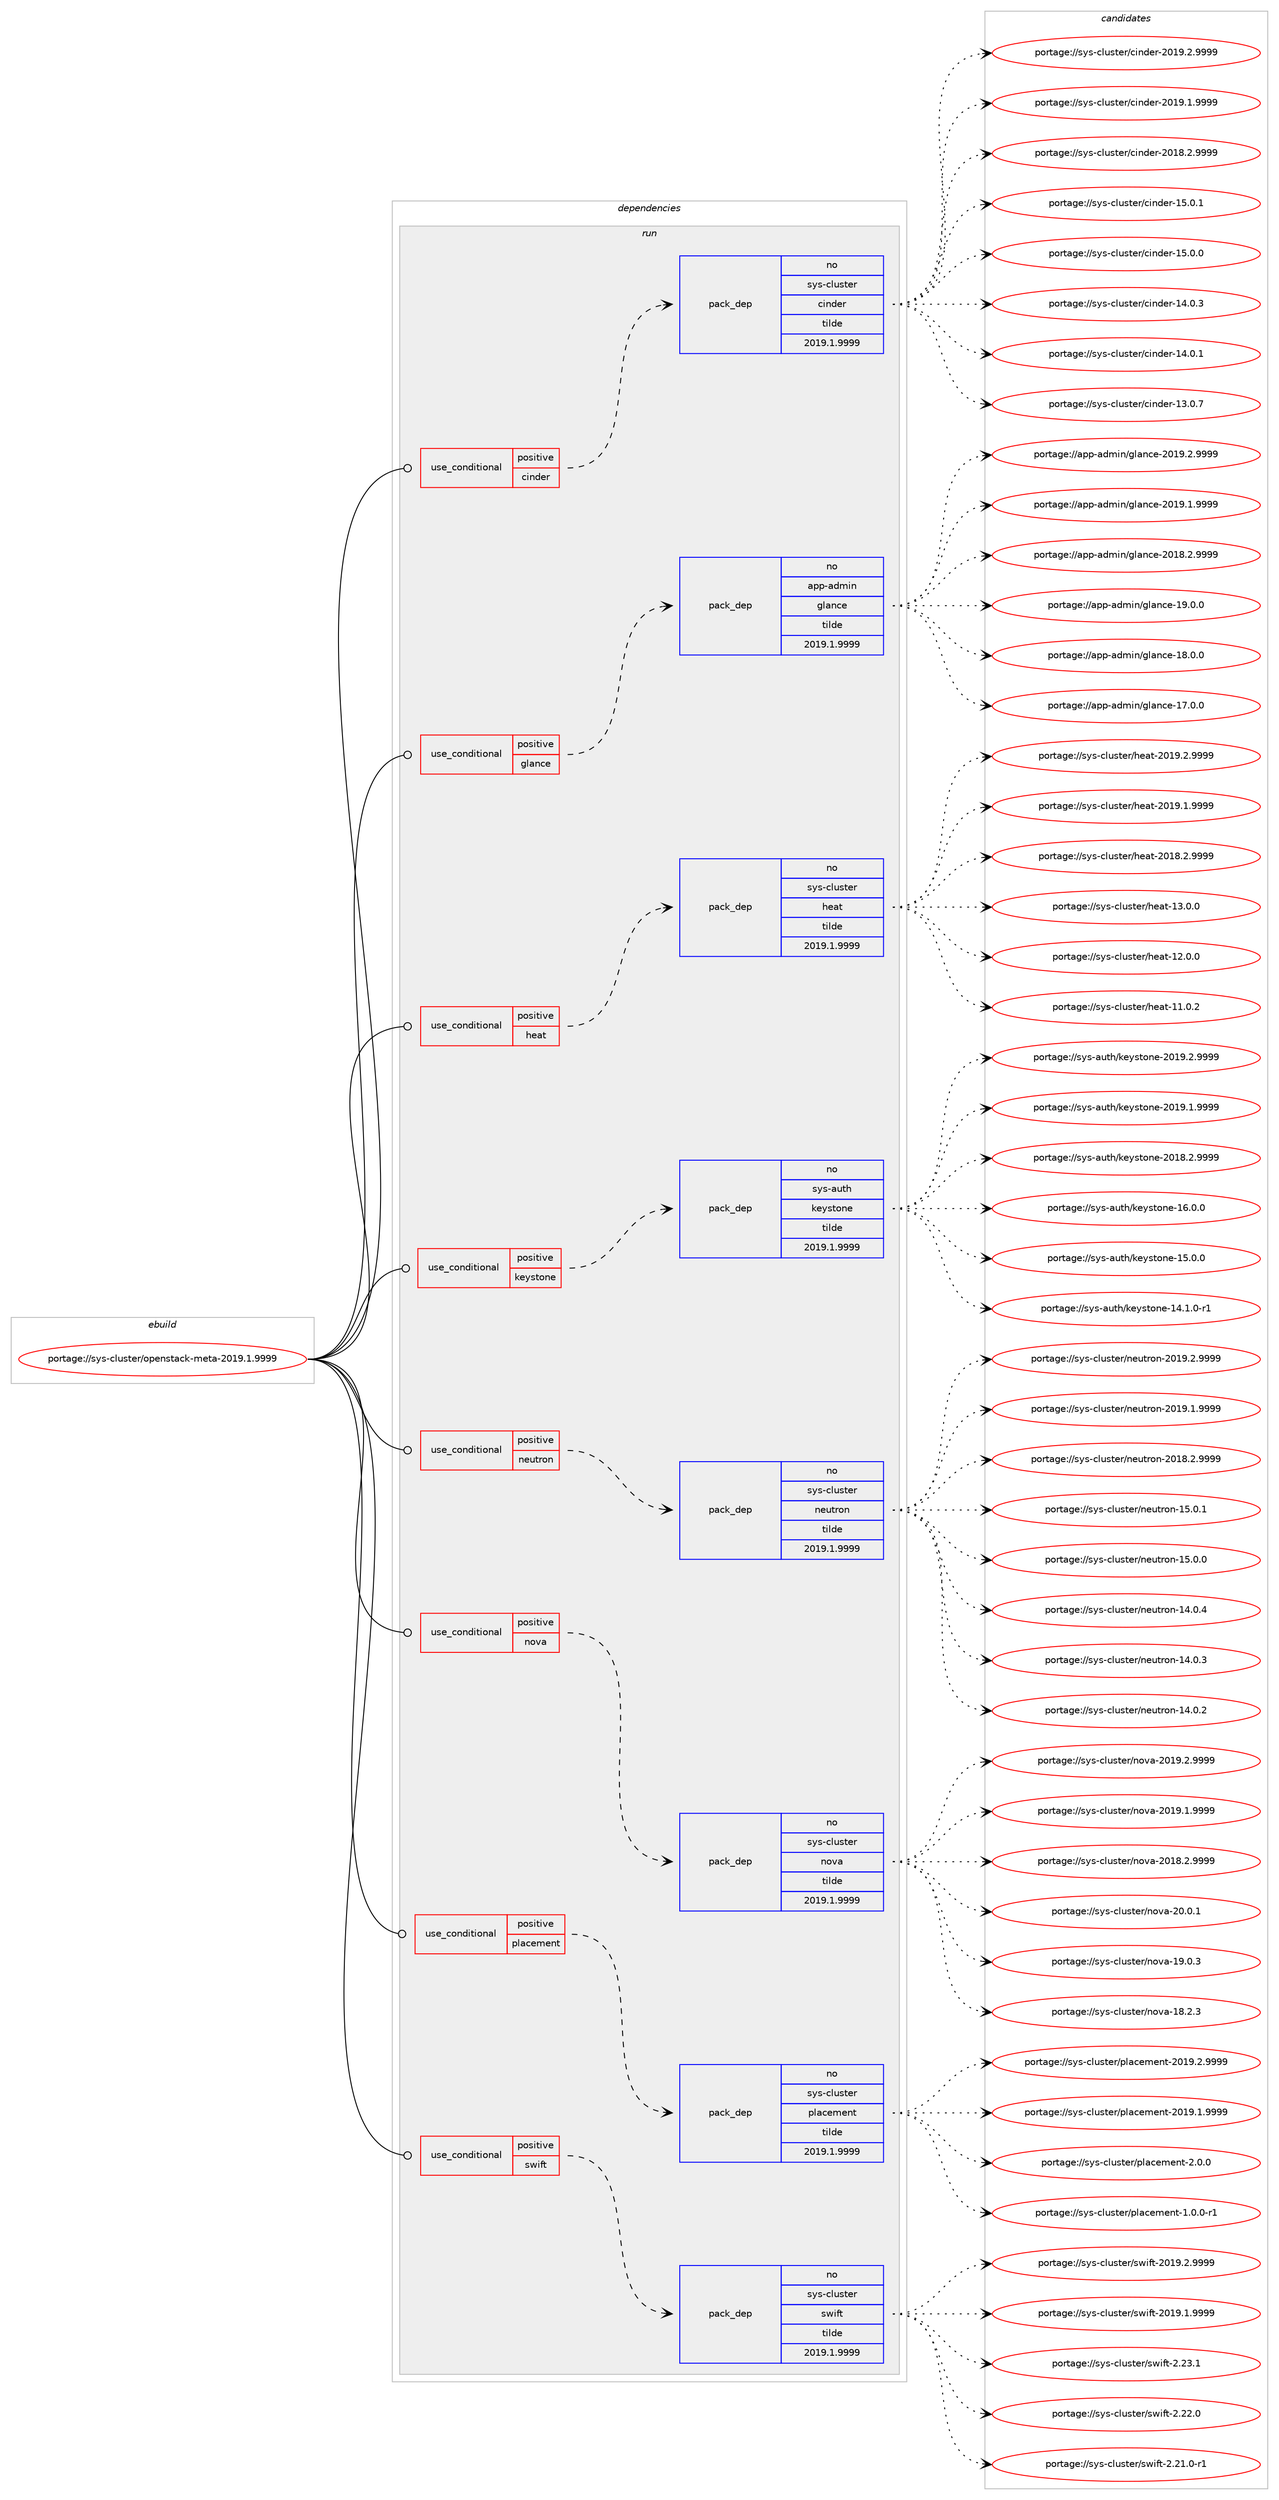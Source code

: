 digraph prolog {

# *************
# Graph options
# *************

newrank=true;
concentrate=true;
compound=true;
graph [rankdir=LR,fontname=Helvetica,fontsize=10,ranksep=1.5];#, ranksep=2.5, nodesep=0.2];
edge  [arrowhead=vee];
node  [fontname=Helvetica,fontsize=10];

# **********
# The ebuild
# **********

subgraph cluster_leftcol {
color=gray;
label=<<i>ebuild</i>>;
id [label="portage://sys-cluster/openstack-meta-2019.1.9999", color=red, width=4, href="../sys-cluster/openstack-meta-2019.1.9999.svg"];
}

# ****************
# The dependencies
# ****************

subgraph cluster_midcol {
color=gray;
label=<<i>dependencies</i>>;
subgraph cluster_compile {
fillcolor="#eeeeee";
style=filled;
label=<<i>compile</i>>;
}
subgraph cluster_compileandrun {
fillcolor="#eeeeee";
style=filled;
label=<<i>compile and run</i>>;
}
subgraph cluster_run {
fillcolor="#eeeeee";
style=filled;
label=<<i>run</i>>;
subgraph cond11110 {
dependency56662 [label=<<TABLE BORDER="0" CELLBORDER="1" CELLSPACING="0" CELLPADDING="4"><TR><TD ROWSPAN="3" CELLPADDING="10">use_conditional</TD></TR><TR><TD>positive</TD></TR><TR><TD>cinder</TD></TR></TABLE>>, shape=none, color=red];
subgraph pack44231 {
dependency56663 [label=<<TABLE BORDER="0" CELLBORDER="1" CELLSPACING="0" CELLPADDING="4" WIDTH="220"><TR><TD ROWSPAN="6" CELLPADDING="30">pack_dep</TD></TR><TR><TD WIDTH="110">no</TD></TR><TR><TD>sys-cluster</TD></TR><TR><TD>cinder</TD></TR><TR><TD>tilde</TD></TR><TR><TD>2019.1.9999</TD></TR></TABLE>>, shape=none, color=blue];
}
dependency56662:e -> dependency56663:w [weight=20,style="dashed",arrowhead="vee"];
}
id:e -> dependency56662:w [weight=20,style="solid",arrowhead="odot"];
subgraph cond11111 {
dependency56664 [label=<<TABLE BORDER="0" CELLBORDER="1" CELLSPACING="0" CELLPADDING="4"><TR><TD ROWSPAN="3" CELLPADDING="10">use_conditional</TD></TR><TR><TD>positive</TD></TR><TR><TD>glance</TD></TR></TABLE>>, shape=none, color=red];
subgraph pack44232 {
dependency56665 [label=<<TABLE BORDER="0" CELLBORDER="1" CELLSPACING="0" CELLPADDING="4" WIDTH="220"><TR><TD ROWSPAN="6" CELLPADDING="30">pack_dep</TD></TR><TR><TD WIDTH="110">no</TD></TR><TR><TD>app-admin</TD></TR><TR><TD>glance</TD></TR><TR><TD>tilde</TD></TR><TR><TD>2019.1.9999</TD></TR></TABLE>>, shape=none, color=blue];
}
dependency56664:e -> dependency56665:w [weight=20,style="dashed",arrowhead="vee"];
}
id:e -> dependency56664:w [weight=20,style="solid",arrowhead="odot"];
subgraph cond11112 {
dependency56666 [label=<<TABLE BORDER="0" CELLBORDER="1" CELLSPACING="0" CELLPADDING="4"><TR><TD ROWSPAN="3" CELLPADDING="10">use_conditional</TD></TR><TR><TD>positive</TD></TR><TR><TD>heat</TD></TR></TABLE>>, shape=none, color=red];
subgraph pack44233 {
dependency56667 [label=<<TABLE BORDER="0" CELLBORDER="1" CELLSPACING="0" CELLPADDING="4" WIDTH="220"><TR><TD ROWSPAN="6" CELLPADDING="30">pack_dep</TD></TR><TR><TD WIDTH="110">no</TD></TR><TR><TD>sys-cluster</TD></TR><TR><TD>heat</TD></TR><TR><TD>tilde</TD></TR><TR><TD>2019.1.9999</TD></TR></TABLE>>, shape=none, color=blue];
}
dependency56666:e -> dependency56667:w [weight=20,style="dashed",arrowhead="vee"];
}
id:e -> dependency56666:w [weight=20,style="solid",arrowhead="odot"];
subgraph cond11113 {
dependency56668 [label=<<TABLE BORDER="0" CELLBORDER="1" CELLSPACING="0" CELLPADDING="4"><TR><TD ROWSPAN="3" CELLPADDING="10">use_conditional</TD></TR><TR><TD>positive</TD></TR><TR><TD>keystone</TD></TR></TABLE>>, shape=none, color=red];
subgraph pack44234 {
dependency56669 [label=<<TABLE BORDER="0" CELLBORDER="1" CELLSPACING="0" CELLPADDING="4" WIDTH="220"><TR><TD ROWSPAN="6" CELLPADDING="30">pack_dep</TD></TR><TR><TD WIDTH="110">no</TD></TR><TR><TD>sys-auth</TD></TR><TR><TD>keystone</TD></TR><TR><TD>tilde</TD></TR><TR><TD>2019.1.9999</TD></TR></TABLE>>, shape=none, color=blue];
}
dependency56668:e -> dependency56669:w [weight=20,style="dashed",arrowhead="vee"];
}
id:e -> dependency56668:w [weight=20,style="solid",arrowhead="odot"];
subgraph cond11114 {
dependency56670 [label=<<TABLE BORDER="0" CELLBORDER="1" CELLSPACING="0" CELLPADDING="4"><TR><TD ROWSPAN="3" CELLPADDING="10">use_conditional</TD></TR><TR><TD>positive</TD></TR><TR><TD>neutron</TD></TR></TABLE>>, shape=none, color=red];
subgraph pack44235 {
dependency56671 [label=<<TABLE BORDER="0" CELLBORDER="1" CELLSPACING="0" CELLPADDING="4" WIDTH="220"><TR><TD ROWSPAN="6" CELLPADDING="30">pack_dep</TD></TR><TR><TD WIDTH="110">no</TD></TR><TR><TD>sys-cluster</TD></TR><TR><TD>neutron</TD></TR><TR><TD>tilde</TD></TR><TR><TD>2019.1.9999</TD></TR></TABLE>>, shape=none, color=blue];
}
dependency56670:e -> dependency56671:w [weight=20,style="dashed",arrowhead="vee"];
}
id:e -> dependency56670:w [weight=20,style="solid",arrowhead="odot"];
subgraph cond11115 {
dependency56672 [label=<<TABLE BORDER="0" CELLBORDER="1" CELLSPACING="0" CELLPADDING="4"><TR><TD ROWSPAN="3" CELLPADDING="10">use_conditional</TD></TR><TR><TD>positive</TD></TR><TR><TD>nova</TD></TR></TABLE>>, shape=none, color=red];
subgraph pack44236 {
dependency56673 [label=<<TABLE BORDER="0" CELLBORDER="1" CELLSPACING="0" CELLPADDING="4" WIDTH="220"><TR><TD ROWSPAN="6" CELLPADDING="30">pack_dep</TD></TR><TR><TD WIDTH="110">no</TD></TR><TR><TD>sys-cluster</TD></TR><TR><TD>nova</TD></TR><TR><TD>tilde</TD></TR><TR><TD>2019.1.9999</TD></TR></TABLE>>, shape=none, color=blue];
}
dependency56672:e -> dependency56673:w [weight=20,style="dashed",arrowhead="vee"];
}
id:e -> dependency56672:w [weight=20,style="solid",arrowhead="odot"];
subgraph cond11116 {
dependency56674 [label=<<TABLE BORDER="0" CELLBORDER="1" CELLSPACING="0" CELLPADDING="4"><TR><TD ROWSPAN="3" CELLPADDING="10">use_conditional</TD></TR><TR><TD>positive</TD></TR><TR><TD>placement</TD></TR></TABLE>>, shape=none, color=red];
subgraph pack44237 {
dependency56675 [label=<<TABLE BORDER="0" CELLBORDER="1" CELLSPACING="0" CELLPADDING="4" WIDTH="220"><TR><TD ROWSPAN="6" CELLPADDING="30">pack_dep</TD></TR><TR><TD WIDTH="110">no</TD></TR><TR><TD>sys-cluster</TD></TR><TR><TD>placement</TD></TR><TR><TD>tilde</TD></TR><TR><TD>2019.1.9999</TD></TR></TABLE>>, shape=none, color=blue];
}
dependency56674:e -> dependency56675:w [weight=20,style="dashed",arrowhead="vee"];
}
id:e -> dependency56674:w [weight=20,style="solid",arrowhead="odot"];
subgraph cond11117 {
dependency56676 [label=<<TABLE BORDER="0" CELLBORDER="1" CELLSPACING="0" CELLPADDING="4"><TR><TD ROWSPAN="3" CELLPADDING="10">use_conditional</TD></TR><TR><TD>positive</TD></TR><TR><TD>swift</TD></TR></TABLE>>, shape=none, color=red];
subgraph pack44238 {
dependency56677 [label=<<TABLE BORDER="0" CELLBORDER="1" CELLSPACING="0" CELLPADDING="4" WIDTH="220"><TR><TD ROWSPAN="6" CELLPADDING="30">pack_dep</TD></TR><TR><TD WIDTH="110">no</TD></TR><TR><TD>sys-cluster</TD></TR><TR><TD>swift</TD></TR><TR><TD>tilde</TD></TR><TR><TD>2019.1.9999</TD></TR></TABLE>>, shape=none, color=blue];
}
dependency56676:e -> dependency56677:w [weight=20,style="dashed",arrowhead="vee"];
}
id:e -> dependency56676:w [weight=20,style="solid",arrowhead="odot"];
}
}

# **************
# The candidates
# **************

subgraph cluster_choices {
rank=same;
color=gray;
label=<<i>candidates</i>>;

subgraph choice44231 {
color=black;
nodesep=1;
choice11512111545991081171151161011144799105110100101114455048495746504657575757 [label="portage://sys-cluster/cinder-2019.2.9999", color=red, width=4,href="../sys-cluster/cinder-2019.2.9999.svg"];
choice11512111545991081171151161011144799105110100101114455048495746494657575757 [label="portage://sys-cluster/cinder-2019.1.9999", color=red, width=4,href="../sys-cluster/cinder-2019.1.9999.svg"];
choice11512111545991081171151161011144799105110100101114455048495646504657575757 [label="portage://sys-cluster/cinder-2018.2.9999", color=red, width=4,href="../sys-cluster/cinder-2018.2.9999.svg"];
choice1151211154599108117115116101114479910511010010111445495346484649 [label="portage://sys-cluster/cinder-15.0.1", color=red, width=4,href="../sys-cluster/cinder-15.0.1.svg"];
choice1151211154599108117115116101114479910511010010111445495346484648 [label="portage://sys-cluster/cinder-15.0.0", color=red, width=4,href="../sys-cluster/cinder-15.0.0.svg"];
choice1151211154599108117115116101114479910511010010111445495246484651 [label="portage://sys-cluster/cinder-14.0.3", color=red, width=4,href="../sys-cluster/cinder-14.0.3.svg"];
choice1151211154599108117115116101114479910511010010111445495246484649 [label="portage://sys-cluster/cinder-14.0.1", color=red, width=4,href="../sys-cluster/cinder-14.0.1.svg"];
choice1151211154599108117115116101114479910511010010111445495146484655 [label="portage://sys-cluster/cinder-13.0.7", color=red, width=4,href="../sys-cluster/cinder-13.0.7.svg"];
dependency56663:e -> choice11512111545991081171151161011144799105110100101114455048495746504657575757:w [style=dotted,weight="100"];
dependency56663:e -> choice11512111545991081171151161011144799105110100101114455048495746494657575757:w [style=dotted,weight="100"];
dependency56663:e -> choice11512111545991081171151161011144799105110100101114455048495646504657575757:w [style=dotted,weight="100"];
dependency56663:e -> choice1151211154599108117115116101114479910511010010111445495346484649:w [style=dotted,weight="100"];
dependency56663:e -> choice1151211154599108117115116101114479910511010010111445495346484648:w [style=dotted,weight="100"];
dependency56663:e -> choice1151211154599108117115116101114479910511010010111445495246484651:w [style=dotted,weight="100"];
dependency56663:e -> choice1151211154599108117115116101114479910511010010111445495246484649:w [style=dotted,weight="100"];
dependency56663:e -> choice1151211154599108117115116101114479910511010010111445495146484655:w [style=dotted,weight="100"];
}
subgraph choice44232 {
color=black;
nodesep=1;
choice971121124597100109105110471031089711099101455048495746504657575757 [label="portage://app-admin/glance-2019.2.9999", color=red, width=4,href="../app-admin/glance-2019.2.9999.svg"];
choice971121124597100109105110471031089711099101455048495746494657575757 [label="portage://app-admin/glance-2019.1.9999", color=red, width=4,href="../app-admin/glance-2019.1.9999.svg"];
choice971121124597100109105110471031089711099101455048495646504657575757 [label="portage://app-admin/glance-2018.2.9999", color=red, width=4,href="../app-admin/glance-2018.2.9999.svg"];
choice97112112459710010910511047103108971109910145495746484648 [label="portage://app-admin/glance-19.0.0", color=red, width=4,href="../app-admin/glance-19.0.0.svg"];
choice97112112459710010910511047103108971109910145495646484648 [label="portage://app-admin/glance-18.0.0", color=red, width=4,href="../app-admin/glance-18.0.0.svg"];
choice97112112459710010910511047103108971109910145495546484648 [label="portage://app-admin/glance-17.0.0", color=red, width=4,href="../app-admin/glance-17.0.0.svg"];
dependency56665:e -> choice971121124597100109105110471031089711099101455048495746504657575757:w [style=dotted,weight="100"];
dependency56665:e -> choice971121124597100109105110471031089711099101455048495746494657575757:w [style=dotted,weight="100"];
dependency56665:e -> choice971121124597100109105110471031089711099101455048495646504657575757:w [style=dotted,weight="100"];
dependency56665:e -> choice97112112459710010910511047103108971109910145495746484648:w [style=dotted,weight="100"];
dependency56665:e -> choice97112112459710010910511047103108971109910145495646484648:w [style=dotted,weight="100"];
dependency56665:e -> choice97112112459710010910511047103108971109910145495546484648:w [style=dotted,weight="100"];
}
subgraph choice44233 {
color=black;
nodesep=1;
choice11512111545991081171151161011144710410197116455048495746504657575757 [label="portage://sys-cluster/heat-2019.2.9999", color=red, width=4,href="../sys-cluster/heat-2019.2.9999.svg"];
choice11512111545991081171151161011144710410197116455048495746494657575757 [label="portage://sys-cluster/heat-2019.1.9999", color=red, width=4,href="../sys-cluster/heat-2019.1.9999.svg"];
choice11512111545991081171151161011144710410197116455048495646504657575757 [label="portage://sys-cluster/heat-2018.2.9999", color=red, width=4,href="../sys-cluster/heat-2018.2.9999.svg"];
choice1151211154599108117115116101114471041019711645495146484648 [label="portage://sys-cluster/heat-13.0.0", color=red, width=4,href="../sys-cluster/heat-13.0.0.svg"];
choice1151211154599108117115116101114471041019711645495046484648 [label="portage://sys-cluster/heat-12.0.0", color=red, width=4,href="../sys-cluster/heat-12.0.0.svg"];
choice1151211154599108117115116101114471041019711645494946484650 [label="portage://sys-cluster/heat-11.0.2", color=red, width=4,href="../sys-cluster/heat-11.0.2.svg"];
dependency56667:e -> choice11512111545991081171151161011144710410197116455048495746504657575757:w [style=dotted,weight="100"];
dependency56667:e -> choice11512111545991081171151161011144710410197116455048495746494657575757:w [style=dotted,weight="100"];
dependency56667:e -> choice11512111545991081171151161011144710410197116455048495646504657575757:w [style=dotted,weight="100"];
dependency56667:e -> choice1151211154599108117115116101114471041019711645495146484648:w [style=dotted,weight="100"];
dependency56667:e -> choice1151211154599108117115116101114471041019711645495046484648:w [style=dotted,weight="100"];
dependency56667:e -> choice1151211154599108117115116101114471041019711645494946484650:w [style=dotted,weight="100"];
}
subgraph choice44234 {
color=black;
nodesep=1;
choice115121115459711711610447107101121115116111110101455048495746504657575757 [label="portage://sys-auth/keystone-2019.2.9999", color=red, width=4,href="../sys-auth/keystone-2019.2.9999.svg"];
choice115121115459711711610447107101121115116111110101455048495746494657575757 [label="portage://sys-auth/keystone-2019.1.9999", color=red, width=4,href="../sys-auth/keystone-2019.1.9999.svg"];
choice115121115459711711610447107101121115116111110101455048495646504657575757 [label="portage://sys-auth/keystone-2018.2.9999", color=red, width=4,href="../sys-auth/keystone-2018.2.9999.svg"];
choice11512111545971171161044710710112111511611111010145495446484648 [label="portage://sys-auth/keystone-16.0.0", color=red, width=4,href="../sys-auth/keystone-16.0.0.svg"];
choice11512111545971171161044710710112111511611111010145495346484648 [label="portage://sys-auth/keystone-15.0.0", color=red, width=4,href="../sys-auth/keystone-15.0.0.svg"];
choice115121115459711711610447107101121115116111110101454952464946484511449 [label="portage://sys-auth/keystone-14.1.0-r1", color=red, width=4,href="../sys-auth/keystone-14.1.0-r1.svg"];
dependency56669:e -> choice115121115459711711610447107101121115116111110101455048495746504657575757:w [style=dotted,weight="100"];
dependency56669:e -> choice115121115459711711610447107101121115116111110101455048495746494657575757:w [style=dotted,weight="100"];
dependency56669:e -> choice115121115459711711610447107101121115116111110101455048495646504657575757:w [style=dotted,weight="100"];
dependency56669:e -> choice11512111545971171161044710710112111511611111010145495446484648:w [style=dotted,weight="100"];
dependency56669:e -> choice11512111545971171161044710710112111511611111010145495346484648:w [style=dotted,weight="100"];
dependency56669:e -> choice115121115459711711610447107101121115116111110101454952464946484511449:w [style=dotted,weight="100"];
}
subgraph choice44235 {
color=black;
nodesep=1;
choice115121115459910811711511610111447110101117116114111110455048495746504657575757 [label="portage://sys-cluster/neutron-2019.2.9999", color=red, width=4,href="../sys-cluster/neutron-2019.2.9999.svg"];
choice115121115459910811711511610111447110101117116114111110455048495746494657575757 [label="portage://sys-cluster/neutron-2019.1.9999", color=red, width=4,href="../sys-cluster/neutron-2019.1.9999.svg"];
choice115121115459910811711511610111447110101117116114111110455048495646504657575757 [label="portage://sys-cluster/neutron-2018.2.9999", color=red, width=4,href="../sys-cluster/neutron-2018.2.9999.svg"];
choice11512111545991081171151161011144711010111711611411111045495346484649 [label="portage://sys-cluster/neutron-15.0.1", color=red, width=4,href="../sys-cluster/neutron-15.0.1.svg"];
choice11512111545991081171151161011144711010111711611411111045495346484648 [label="portage://sys-cluster/neutron-15.0.0", color=red, width=4,href="../sys-cluster/neutron-15.0.0.svg"];
choice11512111545991081171151161011144711010111711611411111045495246484652 [label="portage://sys-cluster/neutron-14.0.4", color=red, width=4,href="../sys-cluster/neutron-14.0.4.svg"];
choice11512111545991081171151161011144711010111711611411111045495246484651 [label="portage://sys-cluster/neutron-14.0.3", color=red, width=4,href="../sys-cluster/neutron-14.0.3.svg"];
choice11512111545991081171151161011144711010111711611411111045495246484650 [label="portage://sys-cluster/neutron-14.0.2", color=red, width=4,href="../sys-cluster/neutron-14.0.2.svg"];
dependency56671:e -> choice115121115459910811711511610111447110101117116114111110455048495746504657575757:w [style=dotted,weight="100"];
dependency56671:e -> choice115121115459910811711511610111447110101117116114111110455048495746494657575757:w [style=dotted,weight="100"];
dependency56671:e -> choice115121115459910811711511610111447110101117116114111110455048495646504657575757:w [style=dotted,weight="100"];
dependency56671:e -> choice11512111545991081171151161011144711010111711611411111045495346484649:w [style=dotted,weight="100"];
dependency56671:e -> choice11512111545991081171151161011144711010111711611411111045495346484648:w [style=dotted,weight="100"];
dependency56671:e -> choice11512111545991081171151161011144711010111711611411111045495246484652:w [style=dotted,weight="100"];
dependency56671:e -> choice11512111545991081171151161011144711010111711611411111045495246484651:w [style=dotted,weight="100"];
dependency56671:e -> choice11512111545991081171151161011144711010111711611411111045495246484650:w [style=dotted,weight="100"];
}
subgraph choice44236 {
color=black;
nodesep=1;
choice11512111545991081171151161011144711011111897455048495746504657575757 [label="portage://sys-cluster/nova-2019.2.9999", color=red, width=4,href="../sys-cluster/nova-2019.2.9999.svg"];
choice11512111545991081171151161011144711011111897455048495746494657575757 [label="portage://sys-cluster/nova-2019.1.9999", color=red, width=4,href="../sys-cluster/nova-2019.1.9999.svg"];
choice11512111545991081171151161011144711011111897455048495646504657575757 [label="portage://sys-cluster/nova-2018.2.9999", color=red, width=4,href="../sys-cluster/nova-2018.2.9999.svg"];
choice1151211154599108117115116101114471101111189745504846484649 [label="portage://sys-cluster/nova-20.0.1", color=red, width=4,href="../sys-cluster/nova-20.0.1.svg"];
choice1151211154599108117115116101114471101111189745495746484651 [label="portage://sys-cluster/nova-19.0.3", color=red, width=4,href="../sys-cluster/nova-19.0.3.svg"];
choice1151211154599108117115116101114471101111189745495646504651 [label="portage://sys-cluster/nova-18.2.3", color=red, width=4,href="../sys-cluster/nova-18.2.3.svg"];
dependency56673:e -> choice11512111545991081171151161011144711011111897455048495746504657575757:w [style=dotted,weight="100"];
dependency56673:e -> choice11512111545991081171151161011144711011111897455048495746494657575757:w [style=dotted,weight="100"];
dependency56673:e -> choice11512111545991081171151161011144711011111897455048495646504657575757:w [style=dotted,weight="100"];
dependency56673:e -> choice1151211154599108117115116101114471101111189745504846484649:w [style=dotted,weight="100"];
dependency56673:e -> choice1151211154599108117115116101114471101111189745495746484651:w [style=dotted,weight="100"];
dependency56673:e -> choice1151211154599108117115116101114471101111189745495646504651:w [style=dotted,weight="100"];
}
subgraph choice44237 {
color=black;
nodesep=1;
choice1151211154599108117115116101114471121089799101109101110116455048495746504657575757 [label="portage://sys-cluster/placement-2019.2.9999", color=red, width=4,href="../sys-cluster/placement-2019.2.9999.svg"];
choice1151211154599108117115116101114471121089799101109101110116455048495746494657575757 [label="portage://sys-cluster/placement-2019.1.9999", color=red, width=4,href="../sys-cluster/placement-2019.1.9999.svg"];
choice1151211154599108117115116101114471121089799101109101110116455046484648 [label="portage://sys-cluster/placement-2.0.0", color=red, width=4,href="../sys-cluster/placement-2.0.0.svg"];
choice11512111545991081171151161011144711210897991011091011101164549464846484511449 [label="portage://sys-cluster/placement-1.0.0-r1", color=red, width=4,href="../sys-cluster/placement-1.0.0-r1.svg"];
dependency56675:e -> choice1151211154599108117115116101114471121089799101109101110116455048495746504657575757:w [style=dotted,weight="100"];
dependency56675:e -> choice1151211154599108117115116101114471121089799101109101110116455048495746494657575757:w [style=dotted,weight="100"];
dependency56675:e -> choice1151211154599108117115116101114471121089799101109101110116455046484648:w [style=dotted,weight="100"];
dependency56675:e -> choice11512111545991081171151161011144711210897991011091011101164549464846484511449:w [style=dotted,weight="100"];
}
subgraph choice44238 {
color=black;
nodesep=1;
choice115121115459910811711511610111447115119105102116455048495746504657575757 [label="portage://sys-cluster/swift-2019.2.9999", color=red, width=4,href="../sys-cluster/swift-2019.2.9999.svg"];
choice115121115459910811711511610111447115119105102116455048495746494657575757 [label="portage://sys-cluster/swift-2019.1.9999", color=red, width=4,href="../sys-cluster/swift-2019.1.9999.svg"];
choice11512111545991081171151161011144711511910510211645504650514649 [label="portage://sys-cluster/swift-2.23.1", color=red, width=4,href="../sys-cluster/swift-2.23.1.svg"];
choice11512111545991081171151161011144711511910510211645504650504648 [label="portage://sys-cluster/swift-2.22.0", color=red, width=4,href="../sys-cluster/swift-2.22.0.svg"];
choice115121115459910811711511610111447115119105102116455046504946484511449 [label="portage://sys-cluster/swift-2.21.0-r1", color=red, width=4,href="../sys-cluster/swift-2.21.0-r1.svg"];
dependency56677:e -> choice115121115459910811711511610111447115119105102116455048495746504657575757:w [style=dotted,weight="100"];
dependency56677:e -> choice115121115459910811711511610111447115119105102116455048495746494657575757:w [style=dotted,weight="100"];
dependency56677:e -> choice11512111545991081171151161011144711511910510211645504650514649:w [style=dotted,weight="100"];
dependency56677:e -> choice11512111545991081171151161011144711511910510211645504650504648:w [style=dotted,weight="100"];
dependency56677:e -> choice115121115459910811711511610111447115119105102116455046504946484511449:w [style=dotted,weight="100"];
}
}

}
